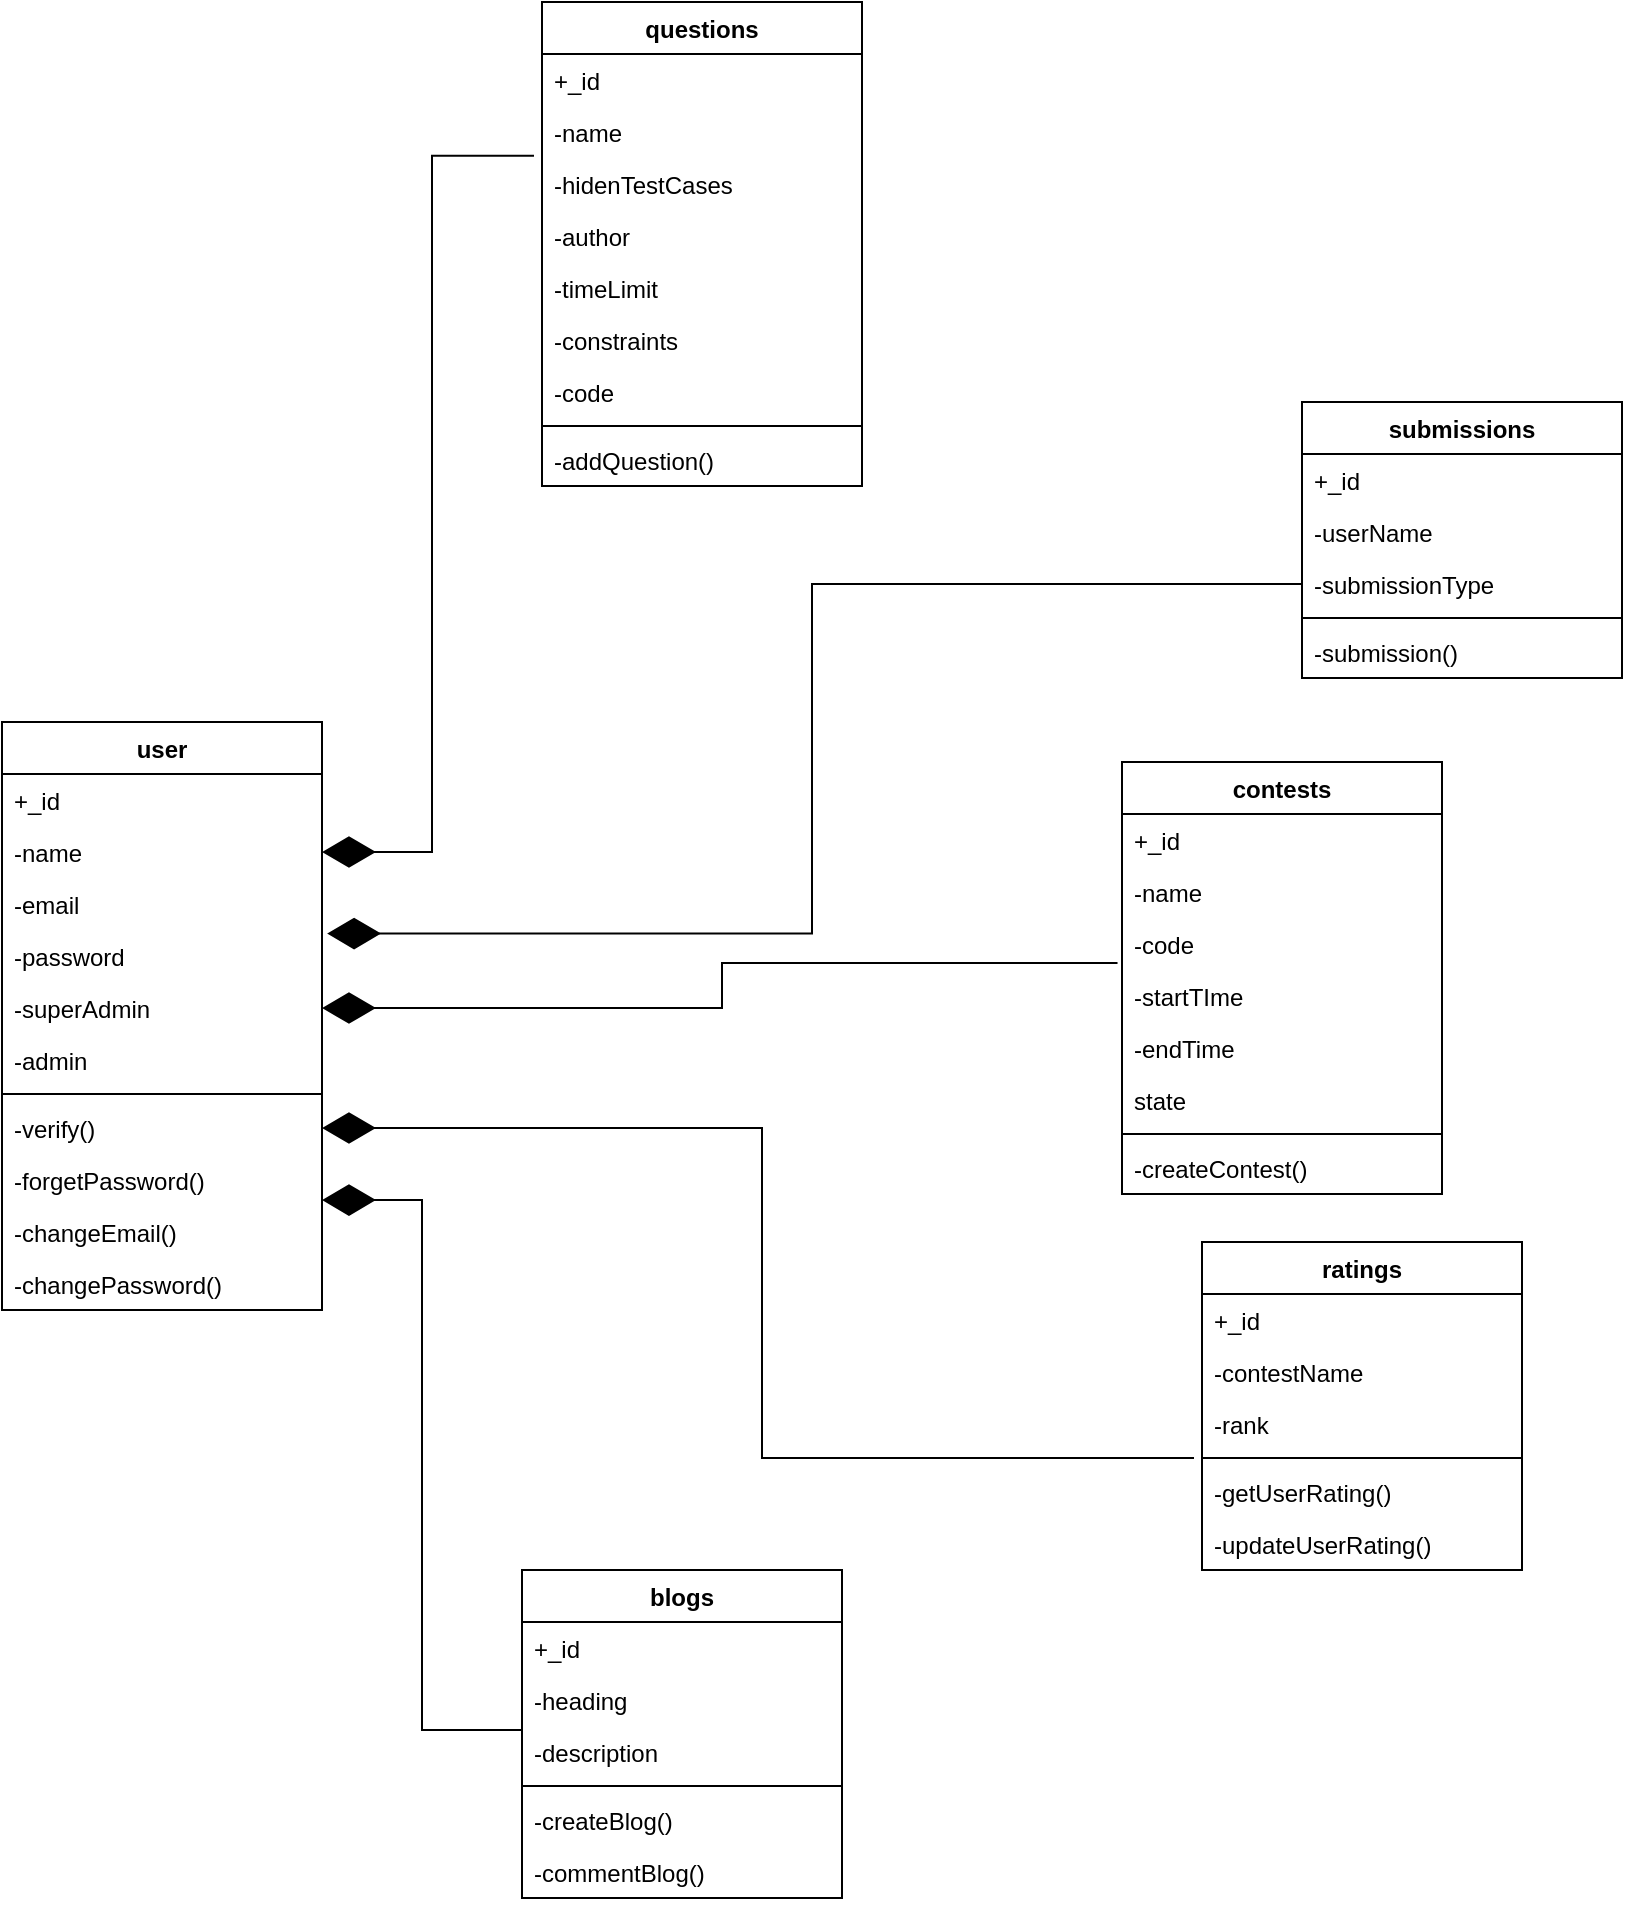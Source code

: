 <mxfile version="15.8.6" type="github"><diagram id="C5RBs43oDa-KdzZeNtuy" name="Page-1"><mxGraphModel dx="1447" dy="1972" grid="1" gridSize="10" guides="1" tooltips="1" connect="1" arrows="1" fold="1" page="1" pageScale="1" pageWidth="827" pageHeight="1169" math="0" shadow="0"><root><mxCell id="WIyWlLk6GJQsqaUBKTNV-0"/><mxCell id="WIyWlLk6GJQsqaUBKTNV-1" parent="WIyWlLk6GJQsqaUBKTNV-0"/><mxCell id="bbhxy0CGrME2gn2JH6fB-3" value="user" style="swimlane;fontStyle=1;align=center;verticalAlign=top;childLayout=stackLayout;horizontal=1;startSize=26;horizontalStack=0;resizeParent=1;resizeParentMax=0;resizeLast=0;collapsible=1;marginBottom=0;" vertex="1" parent="WIyWlLk6GJQsqaUBKTNV-1"><mxGeometry x="20" y="250.002" width="160" height="294" as="geometry"/></mxCell><mxCell id="bbhxy0CGrME2gn2JH6fB-4" value="+_id" style="text;strokeColor=none;fillColor=none;align=left;verticalAlign=top;spacingLeft=4;spacingRight=4;overflow=hidden;rotatable=0;points=[[0,0.5],[1,0.5]];portConstraint=eastwest;" vertex="1" parent="bbhxy0CGrME2gn2JH6fB-3"><mxGeometry y="26" width="160" height="26" as="geometry"/></mxCell><mxCell id="bbhxy0CGrME2gn2JH6fB-12" value="-name" style="text;strokeColor=none;fillColor=none;align=left;verticalAlign=top;spacingLeft=4;spacingRight=4;overflow=hidden;rotatable=0;points=[[0,0.5],[1,0.5]];portConstraint=eastwest;" vertex="1" parent="bbhxy0CGrME2gn2JH6fB-3"><mxGeometry y="52" width="160" height="26" as="geometry"/></mxCell><mxCell id="bbhxy0CGrME2gn2JH6fB-24" value="-email" style="text;strokeColor=none;fillColor=none;align=left;verticalAlign=top;spacingLeft=4;spacingRight=4;overflow=hidden;rotatable=0;points=[[0,0.5],[1,0.5]];portConstraint=eastwest;" vertex="1" parent="bbhxy0CGrME2gn2JH6fB-3"><mxGeometry y="78" width="160" height="26" as="geometry"/></mxCell><mxCell id="bbhxy0CGrME2gn2JH6fB-13" value="-password" style="text;strokeColor=none;fillColor=none;align=left;verticalAlign=top;spacingLeft=4;spacingRight=4;overflow=hidden;rotatable=0;points=[[0,0.5],[1,0.5]];portConstraint=eastwest;" vertex="1" parent="bbhxy0CGrME2gn2JH6fB-3"><mxGeometry y="104" width="160" height="26" as="geometry"/></mxCell><mxCell id="bbhxy0CGrME2gn2JH6fB-14" value="-superAdmin" style="text;strokeColor=none;fillColor=none;align=left;verticalAlign=top;spacingLeft=4;spacingRight=4;overflow=hidden;rotatable=0;points=[[0,0.5],[1,0.5]];portConstraint=eastwest;" vertex="1" parent="bbhxy0CGrME2gn2JH6fB-3"><mxGeometry y="130" width="160" height="26" as="geometry"/></mxCell><mxCell id="bbhxy0CGrME2gn2JH6fB-15" value="-admin" style="text;strokeColor=none;fillColor=none;align=left;verticalAlign=top;spacingLeft=4;spacingRight=4;overflow=hidden;rotatable=0;points=[[0,0.5],[1,0.5]];portConstraint=eastwest;" vertex="1" parent="bbhxy0CGrME2gn2JH6fB-3"><mxGeometry y="156" width="160" height="26" as="geometry"/></mxCell><mxCell id="bbhxy0CGrME2gn2JH6fB-5" value="" style="line;strokeWidth=1;fillColor=none;align=left;verticalAlign=middle;spacingTop=-1;spacingLeft=3;spacingRight=3;rotatable=0;labelPosition=right;points=[];portConstraint=eastwest;" vertex="1" parent="bbhxy0CGrME2gn2JH6fB-3"><mxGeometry y="182" width="160" height="8" as="geometry"/></mxCell><mxCell id="bbhxy0CGrME2gn2JH6fB-16" value="-verify()" style="text;strokeColor=none;fillColor=none;align=left;verticalAlign=top;spacingLeft=4;spacingRight=4;overflow=hidden;rotatable=0;points=[[0,0.5],[1,0.5]];portConstraint=eastwest;" vertex="1" parent="bbhxy0CGrME2gn2JH6fB-3"><mxGeometry y="190" width="160" height="26" as="geometry"/></mxCell><mxCell id="bbhxy0CGrME2gn2JH6fB-19" value="-forgetPassword()" style="text;strokeColor=none;fillColor=none;align=left;verticalAlign=top;spacingLeft=4;spacingRight=4;overflow=hidden;rotatable=0;points=[[0,0.5],[1,0.5]];portConstraint=eastwest;" vertex="1" parent="bbhxy0CGrME2gn2JH6fB-3"><mxGeometry y="216" width="160" height="26" as="geometry"/></mxCell><mxCell id="bbhxy0CGrME2gn2JH6fB-18" value="-changeEmail()" style="text;strokeColor=none;fillColor=none;align=left;verticalAlign=top;spacingLeft=4;spacingRight=4;overflow=hidden;rotatable=0;points=[[0,0.5],[1,0.5]];portConstraint=eastwest;" vertex="1" parent="bbhxy0CGrME2gn2JH6fB-3"><mxGeometry y="242" width="160" height="26" as="geometry"/></mxCell><mxCell id="bbhxy0CGrME2gn2JH6fB-17" value="-changePassword()" style="text;strokeColor=none;fillColor=none;align=left;verticalAlign=top;spacingLeft=4;spacingRight=4;overflow=hidden;rotatable=0;points=[[0,0.5],[1,0.5]];portConstraint=eastwest;" vertex="1" parent="bbhxy0CGrME2gn2JH6fB-3"><mxGeometry y="268" width="160" height="26" as="geometry"/></mxCell><mxCell id="bbhxy0CGrME2gn2JH6fB-20" value="contests" style="swimlane;fontStyle=1;align=center;verticalAlign=top;childLayout=stackLayout;horizontal=1;startSize=26;horizontalStack=0;resizeParent=1;resizeParentMax=0;resizeLast=0;collapsible=1;marginBottom=0;" vertex="1" parent="WIyWlLk6GJQsqaUBKTNV-1"><mxGeometry x="580" y="270" width="160" height="216" as="geometry"/></mxCell><mxCell id="bbhxy0CGrME2gn2JH6fB-25" value="+_id" style="text;strokeColor=none;fillColor=none;align=left;verticalAlign=top;spacingLeft=4;spacingRight=4;overflow=hidden;rotatable=0;points=[[0,0.5],[1,0.5]];portConstraint=eastwest;" vertex="1" parent="bbhxy0CGrME2gn2JH6fB-20"><mxGeometry y="26" width="160" height="26" as="geometry"/></mxCell><mxCell id="bbhxy0CGrME2gn2JH6fB-26" value="-name" style="text;strokeColor=none;fillColor=none;align=left;verticalAlign=top;spacingLeft=4;spacingRight=4;overflow=hidden;rotatable=0;points=[[0,0.5],[1,0.5]];portConstraint=eastwest;" vertex="1" parent="bbhxy0CGrME2gn2JH6fB-20"><mxGeometry y="52" width="160" height="26" as="geometry"/></mxCell><mxCell id="bbhxy0CGrME2gn2JH6fB-27" value="-code" style="text;strokeColor=none;fillColor=none;align=left;verticalAlign=top;spacingLeft=4;spacingRight=4;overflow=hidden;rotatable=0;points=[[0,0.5],[1,0.5]];portConstraint=eastwest;" vertex="1" parent="bbhxy0CGrME2gn2JH6fB-20"><mxGeometry y="78" width="160" height="26" as="geometry"/></mxCell><mxCell id="bbhxy0CGrME2gn2JH6fB-54" value="-startTIme" style="text;strokeColor=none;fillColor=none;align=left;verticalAlign=top;spacingLeft=4;spacingRight=4;overflow=hidden;rotatable=0;points=[[0,0.5],[1,0.5]];portConstraint=eastwest;" vertex="1" parent="bbhxy0CGrME2gn2JH6fB-20"><mxGeometry y="104" width="160" height="26" as="geometry"/></mxCell><mxCell id="bbhxy0CGrME2gn2JH6fB-55" value="-endTime" style="text;strokeColor=none;fillColor=none;align=left;verticalAlign=top;spacingLeft=4;spacingRight=4;overflow=hidden;rotatable=0;points=[[0,0.5],[1,0.5]];portConstraint=eastwest;" vertex="1" parent="bbhxy0CGrME2gn2JH6fB-20"><mxGeometry y="130" width="160" height="26" as="geometry"/></mxCell><mxCell id="bbhxy0CGrME2gn2JH6fB-56" value="state" style="text;strokeColor=none;fillColor=none;align=left;verticalAlign=top;spacingLeft=4;spacingRight=4;overflow=hidden;rotatable=0;points=[[0,0.5],[1,0.5]];portConstraint=eastwest;" vertex="1" parent="bbhxy0CGrME2gn2JH6fB-20"><mxGeometry y="156" width="160" height="26" as="geometry"/></mxCell><mxCell id="bbhxy0CGrME2gn2JH6fB-22" value="" style="line;strokeWidth=1;fillColor=none;align=left;verticalAlign=middle;spacingTop=-1;spacingLeft=3;spacingRight=3;rotatable=0;labelPosition=right;points=[];portConstraint=eastwest;" vertex="1" parent="bbhxy0CGrME2gn2JH6fB-20"><mxGeometry y="182" width="160" height="8" as="geometry"/></mxCell><mxCell id="bbhxy0CGrME2gn2JH6fB-23" value="-createContest()" style="text;strokeColor=none;fillColor=none;align=left;verticalAlign=top;spacingLeft=4;spacingRight=4;overflow=hidden;rotatable=0;points=[[0,0.5],[1,0.5]];portConstraint=eastwest;" vertex="1" parent="bbhxy0CGrME2gn2JH6fB-20"><mxGeometry y="190" width="160" height="26" as="geometry"/></mxCell><mxCell id="bbhxy0CGrME2gn2JH6fB-28" value="blogs" style="swimlane;fontStyle=1;align=center;verticalAlign=top;childLayout=stackLayout;horizontal=1;startSize=26;horizontalStack=0;resizeParent=1;resizeParentMax=0;resizeLast=0;collapsible=1;marginBottom=0;" vertex="1" parent="WIyWlLk6GJQsqaUBKTNV-1"><mxGeometry x="280" y="674" width="160" height="164" as="geometry"/></mxCell><mxCell id="bbhxy0CGrME2gn2JH6fB-29" value="+_id" style="text;strokeColor=none;fillColor=none;align=left;verticalAlign=top;spacingLeft=4;spacingRight=4;overflow=hidden;rotatable=0;points=[[0,0.5],[1,0.5]];portConstraint=eastwest;" vertex="1" parent="bbhxy0CGrME2gn2JH6fB-28"><mxGeometry y="26" width="160" height="26" as="geometry"/></mxCell><mxCell id="bbhxy0CGrME2gn2JH6fB-30" value="-heading" style="text;strokeColor=none;fillColor=none;align=left;verticalAlign=top;spacingLeft=4;spacingRight=4;overflow=hidden;rotatable=0;points=[[0,0.5],[1,0.5]];portConstraint=eastwest;" vertex="1" parent="bbhxy0CGrME2gn2JH6fB-28"><mxGeometry y="52" width="160" height="26" as="geometry"/></mxCell><mxCell id="bbhxy0CGrME2gn2JH6fB-31" value="-description" style="text;strokeColor=none;fillColor=none;align=left;verticalAlign=top;spacingLeft=4;spacingRight=4;overflow=hidden;rotatable=0;points=[[0,0.5],[1,0.5]];portConstraint=eastwest;" vertex="1" parent="bbhxy0CGrME2gn2JH6fB-28"><mxGeometry y="78" width="160" height="26" as="geometry"/></mxCell><mxCell id="bbhxy0CGrME2gn2JH6fB-32" value="" style="line;strokeWidth=1;fillColor=none;align=left;verticalAlign=middle;spacingTop=-1;spacingLeft=3;spacingRight=3;rotatable=0;labelPosition=right;points=[];portConstraint=eastwest;" vertex="1" parent="bbhxy0CGrME2gn2JH6fB-28"><mxGeometry y="104" width="160" height="8" as="geometry"/></mxCell><mxCell id="bbhxy0CGrME2gn2JH6fB-33" value="-createBlog()" style="text;strokeColor=none;fillColor=none;align=left;verticalAlign=top;spacingLeft=4;spacingRight=4;overflow=hidden;rotatable=0;points=[[0,0.5],[1,0.5]];portConstraint=eastwest;" vertex="1" parent="bbhxy0CGrME2gn2JH6fB-28"><mxGeometry y="112" width="160" height="26" as="geometry"/></mxCell><mxCell id="bbhxy0CGrME2gn2JH6fB-53" value="-commentBlog()" style="text;strokeColor=none;fillColor=none;align=left;verticalAlign=top;spacingLeft=4;spacingRight=4;overflow=hidden;rotatable=0;points=[[0,0.5],[1,0.5]];portConstraint=eastwest;" vertex="1" parent="bbhxy0CGrME2gn2JH6fB-28"><mxGeometry y="138" width="160" height="26" as="geometry"/></mxCell><mxCell id="bbhxy0CGrME2gn2JH6fB-34" value="ratings" style="swimlane;fontStyle=1;align=center;verticalAlign=top;childLayout=stackLayout;horizontal=1;startSize=26;horizontalStack=0;resizeParent=1;resizeParentMax=0;resizeLast=0;collapsible=1;marginBottom=0;" vertex="1" parent="WIyWlLk6GJQsqaUBKTNV-1"><mxGeometry x="620" y="510" width="160" height="164" as="geometry"/></mxCell><mxCell id="bbhxy0CGrME2gn2JH6fB-35" value="+_id" style="text;strokeColor=none;fillColor=none;align=left;verticalAlign=top;spacingLeft=4;spacingRight=4;overflow=hidden;rotatable=0;points=[[0,0.5],[1,0.5]];portConstraint=eastwest;" vertex="1" parent="bbhxy0CGrME2gn2JH6fB-34"><mxGeometry y="26" width="160" height="26" as="geometry"/></mxCell><mxCell id="bbhxy0CGrME2gn2JH6fB-36" value="-contestName" style="text;strokeColor=none;fillColor=none;align=left;verticalAlign=top;spacingLeft=4;spacingRight=4;overflow=hidden;rotatable=0;points=[[0,0.5],[1,0.5]];portConstraint=eastwest;" vertex="1" parent="bbhxy0CGrME2gn2JH6fB-34"><mxGeometry y="52" width="160" height="26" as="geometry"/></mxCell><mxCell id="bbhxy0CGrME2gn2JH6fB-37" value="-rank" style="text;strokeColor=none;fillColor=none;align=left;verticalAlign=top;spacingLeft=4;spacingRight=4;overflow=hidden;rotatable=0;points=[[0,0.5],[1,0.5]];portConstraint=eastwest;" vertex="1" parent="bbhxy0CGrME2gn2JH6fB-34"><mxGeometry y="78" width="160" height="26" as="geometry"/></mxCell><mxCell id="bbhxy0CGrME2gn2JH6fB-38" value="" style="line;strokeWidth=1;fillColor=none;align=left;verticalAlign=middle;spacingTop=-1;spacingLeft=3;spacingRight=3;rotatable=0;labelPosition=right;points=[];portConstraint=eastwest;" vertex="1" parent="bbhxy0CGrME2gn2JH6fB-34"><mxGeometry y="104" width="160" height="8" as="geometry"/></mxCell><mxCell id="bbhxy0CGrME2gn2JH6fB-39" value="-getUserRating()" style="text;strokeColor=none;fillColor=none;align=left;verticalAlign=top;spacingLeft=4;spacingRight=4;overflow=hidden;rotatable=0;points=[[0,0.5],[1,0.5]];portConstraint=eastwest;" vertex="1" parent="bbhxy0CGrME2gn2JH6fB-34"><mxGeometry y="112" width="160" height="26" as="geometry"/></mxCell><mxCell id="bbhxy0CGrME2gn2JH6fB-51" value="-updateUserRating()" style="text;strokeColor=none;fillColor=none;align=left;verticalAlign=top;spacingLeft=4;spacingRight=4;overflow=hidden;rotatable=0;points=[[0,0.5],[1,0.5]];portConstraint=eastwest;" vertex="1" parent="bbhxy0CGrME2gn2JH6fB-34"><mxGeometry y="138" width="160" height="26" as="geometry"/></mxCell><mxCell id="bbhxy0CGrME2gn2JH6fB-40" value="questions" style="swimlane;fontStyle=1;align=center;verticalAlign=top;childLayout=stackLayout;horizontal=1;startSize=26;horizontalStack=0;resizeParent=1;resizeParentMax=0;resizeLast=0;collapsible=1;marginBottom=0;" vertex="1" parent="WIyWlLk6GJQsqaUBKTNV-1"><mxGeometry x="290" y="-110" width="160" height="242" as="geometry"/></mxCell><mxCell id="bbhxy0CGrME2gn2JH6fB-44" value="+_id" style="text;strokeColor=none;fillColor=none;align=left;verticalAlign=top;spacingLeft=4;spacingRight=4;overflow=hidden;rotatable=0;points=[[0,0.5],[1,0.5]];portConstraint=eastwest;" vertex="1" parent="bbhxy0CGrME2gn2JH6fB-40"><mxGeometry y="26" width="160" height="26" as="geometry"/></mxCell><mxCell id="bbhxy0CGrME2gn2JH6fB-45" value="-name" style="text;strokeColor=none;fillColor=none;align=left;verticalAlign=top;spacingLeft=4;spacingRight=4;overflow=hidden;rotatable=0;points=[[0,0.5],[1,0.5]];portConstraint=eastwest;" vertex="1" parent="bbhxy0CGrME2gn2JH6fB-40"><mxGeometry y="52" width="160" height="26" as="geometry"/></mxCell><mxCell id="bbhxy0CGrME2gn2JH6fB-50" value="-hidenTestCases" style="text;strokeColor=none;fillColor=none;align=left;verticalAlign=top;spacingLeft=4;spacingRight=4;overflow=hidden;rotatable=0;points=[[0,0.5],[1,0.5]];portConstraint=eastwest;" vertex="1" parent="bbhxy0CGrME2gn2JH6fB-40"><mxGeometry y="78" width="160" height="26" as="geometry"/></mxCell><mxCell id="bbhxy0CGrME2gn2JH6fB-49" value="-author" style="text;strokeColor=none;fillColor=none;align=left;verticalAlign=top;spacingLeft=4;spacingRight=4;overflow=hidden;rotatable=0;points=[[0,0.5],[1,0.5]];portConstraint=eastwest;" vertex="1" parent="bbhxy0CGrME2gn2JH6fB-40"><mxGeometry y="104" width="160" height="26" as="geometry"/></mxCell><mxCell id="bbhxy0CGrME2gn2JH6fB-48" value="-timeLimit" style="text;strokeColor=none;fillColor=none;align=left;verticalAlign=top;spacingLeft=4;spacingRight=4;overflow=hidden;rotatable=0;points=[[0,0.5],[1,0.5]];portConstraint=eastwest;" vertex="1" parent="bbhxy0CGrME2gn2JH6fB-40"><mxGeometry y="130" width="160" height="26" as="geometry"/></mxCell><mxCell id="bbhxy0CGrME2gn2JH6fB-47" value="-constraints" style="text;strokeColor=none;fillColor=none;align=left;verticalAlign=top;spacingLeft=4;spacingRight=4;overflow=hidden;rotatable=0;points=[[0,0.5],[1,0.5]];portConstraint=eastwest;" vertex="1" parent="bbhxy0CGrME2gn2JH6fB-40"><mxGeometry y="156" width="160" height="26" as="geometry"/></mxCell><mxCell id="bbhxy0CGrME2gn2JH6fB-46" value="-code" style="text;strokeColor=none;fillColor=none;align=left;verticalAlign=top;spacingLeft=4;spacingRight=4;overflow=hidden;rotatable=0;points=[[0,0.5],[1,0.5]];portConstraint=eastwest;" vertex="1" parent="bbhxy0CGrME2gn2JH6fB-40"><mxGeometry y="182" width="160" height="26" as="geometry"/></mxCell><mxCell id="bbhxy0CGrME2gn2JH6fB-42" value="" style="line;strokeWidth=1;fillColor=none;align=left;verticalAlign=middle;spacingTop=-1;spacingLeft=3;spacingRight=3;rotatable=0;labelPosition=right;points=[];portConstraint=eastwest;" vertex="1" parent="bbhxy0CGrME2gn2JH6fB-40"><mxGeometry y="208" width="160" height="8" as="geometry"/></mxCell><mxCell id="bbhxy0CGrME2gn2JH6fB-43" value="-addQuestion()" style="text;strokeColor=none;fillColor=none;align=left;verticalAlign=top;spacingLeft=4;spacingRight=4;overflow=hidden;rotatable=0;points=[[0,0.5],[1,0.5]];portConstraint=eastwest;" vertex="1" parent="bbhxy0CGrME2gn2JH6fB-40"><mxGeometry y="216" width="160" height="26" as="geometry"/></mxCell><mxCell id="bbhxy0CGrME2gn2JH6fB-62" value="" style="endArrow=diamondThin;endFill=1;endSize=24;html=1;rounded=0;exitX=-0.025;exitY=-0.041;exitDx=0;exitDy=0;exitPerimeter=0;entryX=1;entryY=0.5;entryDx=0;entryDy=0;edgeStyle=orthogonalEdgeStyle;" edge="1" parent="WIyWlLk6GJQsqaUBKTNV-1" source="bbhxy0CGrME2gn2JH6fB-50" target="bbhxy0CGrME2gn2JH6fB-12"><mxGeometry width="160" relative="1" as="geometry"><mxPoint x="180" y="317.5" as="sourcePoint"/><mxPoint x="280" y="310" as="targetPoint"/></mxGeometry></mxCell><mxCell id="bbhxy0CGrME2gn2JH6fB-65" value="submissions" style="swimlane;fontStyle=1;align=center;verticalAlign=top;childLayout=stackLayout;horizontal=1;startSize=26;horizontalStack=0;resizeParent=1;resizeParentMax=0;resizeLast=0;collapsible=1;marginBottom=0;" vertex="1" parent="WIyWlLk6GJQsqaUBKTNV-1"><mxGeometry x="670" y="90" width="160" height="138" as="geometry"/></mxCell><mxCell id="bbhxy0CGrME2gn2JH6fB-66" value="+_id" style="text;strokeColor=none;fillColor=none;align=left;verticalAlign=top;spacingLeft=4;spacingRight=4;overflow=hidden;rotatable=0;points=[[0,0.5],[1,0.5]];portConstraint=eastwest;" vertex="1" parent="bbhxy0CGrME2gn2JH6fB-65"><mxGeometry y="26" width="160" height="26" as="geometry"/></mxCell><mxCell id="bbhxy0CGrME2gn2JH6fB-67" value="-userName" style="text;strokeColor=none;fillColor=none;align=left;verticalAlign=top;spacingLeft=4;spacingRight=4;overflow=hidden;rotatable=0;points=[[0,0.5],[1,0.5]];portConstraint=eastwest;" vertex="1" parent="bbhxy0CGrME2gn2JH6fB-65"><mxGeometry y="52" width="160" height="26" as="geometry"/></mxCell><mxCell id="bbhxy0CGrME2gn2JH6fB-68" value="-submissionType" style="text;strokeColor=none;fillColor=none;align=left;verticalAlign=top;spacingLeft=4;spacingRight=4;overflow=hidden;rotatable=0;points=[[0,0.5],[1,0.5]];portConstraint=eastwest;" vertex="1" parent="bbhxy0CGrME2gn2JH6fB-65"><mxGeometry y="78" width="160" height="26" as="geometry"/></mxCell><mxCell id="bbhxy0CGrME2gn2JH6fB-73" value="" style="line;strokeWidth=1;fillColor=none;align=left;verticalAlign=middle;spacingTop=-1;spacingLeft=3;spacingRight=3;rotatable=0;labelPosition=right;points=[];portConstraint=eastwest;" vertex="1" parent="bbhxy0CGrME2gn2JH6fB-65"><mxGeometry y="104" width="160" height="8" as="geometry"/></mxCell><mxCell id="bbhxy0CGrME2gn2JH6fB-74" value="-submission()" style="text;strokeColor=none;fillColor=none;align=left;verticalAlign=top;spacingLeft=4;spacingRight=4;overflow=hidden;rotatable=0;points=[[0,0.5],[1,0.5]];portConstraint=eastwest;" vertex="1" parent="bbhxy0CGrME2gn2JH6fB-65"><mxGeometry y="112" width="160" height="26" as="geometry"/></mxCell><mxCell id="bbhxy0CGrME2gn2JH6fB-75" value="" style="endArrow=diamondThin;endFill=1;endSize=24;html=1;rounded=0;exitX=-0.014;exitY=-0.136;exitDx=0;exitDy=0;exitPerimeter=0;entryX=1;entryY=0.5;entryDx=0;entryDy=0;edgeStyle=orthogonalEdgeStyle;" edge="1" parent="WIyWlLk6GJQsqaUBKTNV-1" source="bbhxy0CGrME2gn2JH6fB-54" target="bbhxy0CGrME2gn2JH6fB-14"><mxGeometry width="160" relative="1" as="geometry"><mxPoint x="506.0" y="170.004" as="sourcePoint"/><mxPoint x="180" y="448.072" as="targetPoint"/><Array as="points"><mxPoint x="380" y="371"/><mxPoint x="380" y="393"/></Array></mxGeometry></mxCell><mxCell id="bbhxy0CGrME2gn2JH6fB-76" value="" style="endArrow=diamondThin;endFill=1;endSize=24;html=1;rounded=0;exitX=0;exitY=0.077;exitDx=0;exitDy=0;exitPerimeter=0;entryX=1;entryY=0.885;entryDx=0;entryDy=0;entryPerimeter=0;edgeStyle=orthogonalEdgeStyle;" edge="1" parent="WIyWlLk6GJQsqaUBKTNV-1" source="bbhxy0CGrME2gn2JH6fB-31" target="bbhxy0CGrME2gn2JH6fB-19"><mxGeometry width="160" relative="1" as="geometry"><mxPoint x="447.76" y="390.464" as="sourcePoint"/><mxPoint x="190" y="458.072" as="targetPoint"/></mxGeometry></mxCell><mxCell id="bbhxy0CGrME2gn2JH6fB-79" value="" style="endArrow=diamondThin;endFill=1;endSize=24;html=1;rounded=0;exitX=0;exitY=0.5;exitDx=0;exitDy=0;entryX=1.016;entryY=0.068;entryDx=0;entryDy=0;entryPerimeter=0;edgeStyle=orthogonalEdgeStyle;" edge="1" parent="WIyWlLk6GJQsqaUBKTNV-1" source="bbhxy0CGrME2gn2JH6fB-68" target="bbhxy0CGrME2gn2JH6fB-13"><mxGeometry width="160" relative="1" as="geometry"><mxPoint x="447.76" y="390.464" as="sourcePoint"/><mxPoint x="190" y="403.002" as="targetPoint"/></mxGeometry></mxCell><mxCell id="bbhxy0CGrME2gn2JH6fB-80" value="" style="endArrow=diamondThin;endFill=1;endSize=24;html=1;rounded=0;exitX=-0.025;exitY=-0.154;exitDx=0;exitDy=0;exitPerimeter=0;entryX=1;entryY=0.5;entryDx=0;entryDy=0;edgeStyle=orthogonalEdgeStyle;" edge="1" parent="WIyWlLk6GJQsqaUBKTNV-1" source="bbhxy0CGrME2gn2JH6fB-39" target="bbhxy0CGrME2gn2JH6fB-16"><mxGeometry width="160" relative="1" as="geometry"><mxPoint x="637.76" y="510.004" as="sourcePoint"/><mxPoint x="240" y="532.542" as="targetPoint"/></mxGeometry></mxCell></root></mxGraphModel></diagram></mxfile>